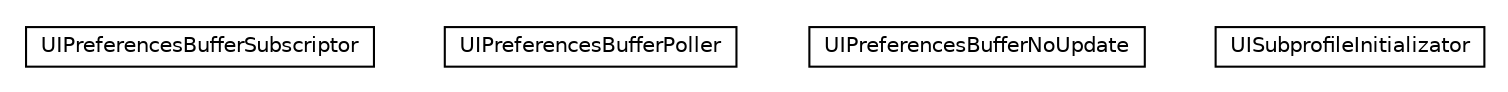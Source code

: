 #!/usr/local/bin/dot
#
# Class diagram 
# Generated by UMLGraph version R5_6-24-gf6e263 (http://www.umlgraph.org/)
#

digraph G {
	edge [fontname="Helvetica",fontsize=10,labelfontname="Helvetica",labelfontsize=10];
	node [fontname="Helvetica",fontsize=10,shape=plaintext];
	nodesep=0.25;
	ranksep=0.5;
	// org.universAAL.ui.dm.ui.preferences.buffer.UIPreferencesBufferSubscriptor
	c1040072 [label=<<table title="org.universAAL.ui.dm.ui.preferences.buffer.UIPreferencesBufferSubscriptor" border="0" cellborder="1" cellspacing="0" cellpadding="2" port="p" href="./UIPreferencesBufferSubscriptor.html">
		<tr><td><table border="0" cellspacing="0" cellpadding="1">
<tr><td align="center" balign="center"> UIPreferencesBufferSubscriptor </td></tr>
		</table></td></tr>
		</table>>, URL="./UIPreferencesBufferSubscriptor.html", fontname="Helvetica", fontcolor="black", fontsize=10.0];
	// org.universAAL.ui.dm.ui.preferences.buffer.UIPreferencesBufferPoller
	c1040073 [label=<<table title="org.universAAL.ui.dm.ui.preferences.buffer.UIPreferencesBufferPoller" border="0" cellborder="1" cellspacing="0" cellpadding="2" port="p" href="./UIPreferencesBufferPoller.html">
		<tr><td><table border="0" cellspacing="0" cellpadding="1">
<tr><td align="center" balign="center"> UIPreferencesBufferPoller </td></tr>
		</table></td></tr>
		</table>>, URL="./UIPreferencesBufferPoller.html", fontname="Helvetica", fontcolor="black", fontsize=10.0];
	// org.universAAL.ui.dm.ui.preferences.buffer.UIPreferencesBufferNoUpdate
	c1040074 [label=<<table title="org.universAAL.ui.dm.ui.preferences.buffer.UIPreferencesBufferNoUpdate" border="0" cellborder="1" cellspacing="0" cellpadding="2" port="p" href="./UIPreferencesBufferNoUpdate.html">
		<tr><td><table border="0" cellspacing="0" cellpadding="1">
<tr><td align="center" balign="center"> UIPreferencesBufferNoUpdate </td></tr>
		</table></td></tr>
		</table>>, URL="./UIPreferencesBufferNoUpdate.html", fontname="Helvetica", fontcolor="black", fontsize=10.0];
	// org.universAAL.ui.dm.ui.preferences.buffer.UISubprofileInitializator
	c1040075 [label=<<table title="org.universAAL.ui.dm.ui.preferences.buffer.UISubprofileInitializator" border="0" cellborder="1" cellspacing="0" cellpadding="2" port="p" href="./UISubprofileInitializator.html">
		<tr><td><table border="0" cellspacing="0" cellpadding="1">
<tr><td align="center" balign="center"> UISubprofileInitializator </td></tr>
		</table></td></tr>
		</table>>, URL="./UISubprofileInitializator.html", fontname="Helvetica", fontcolor="black", fontsize=10.0];
}

